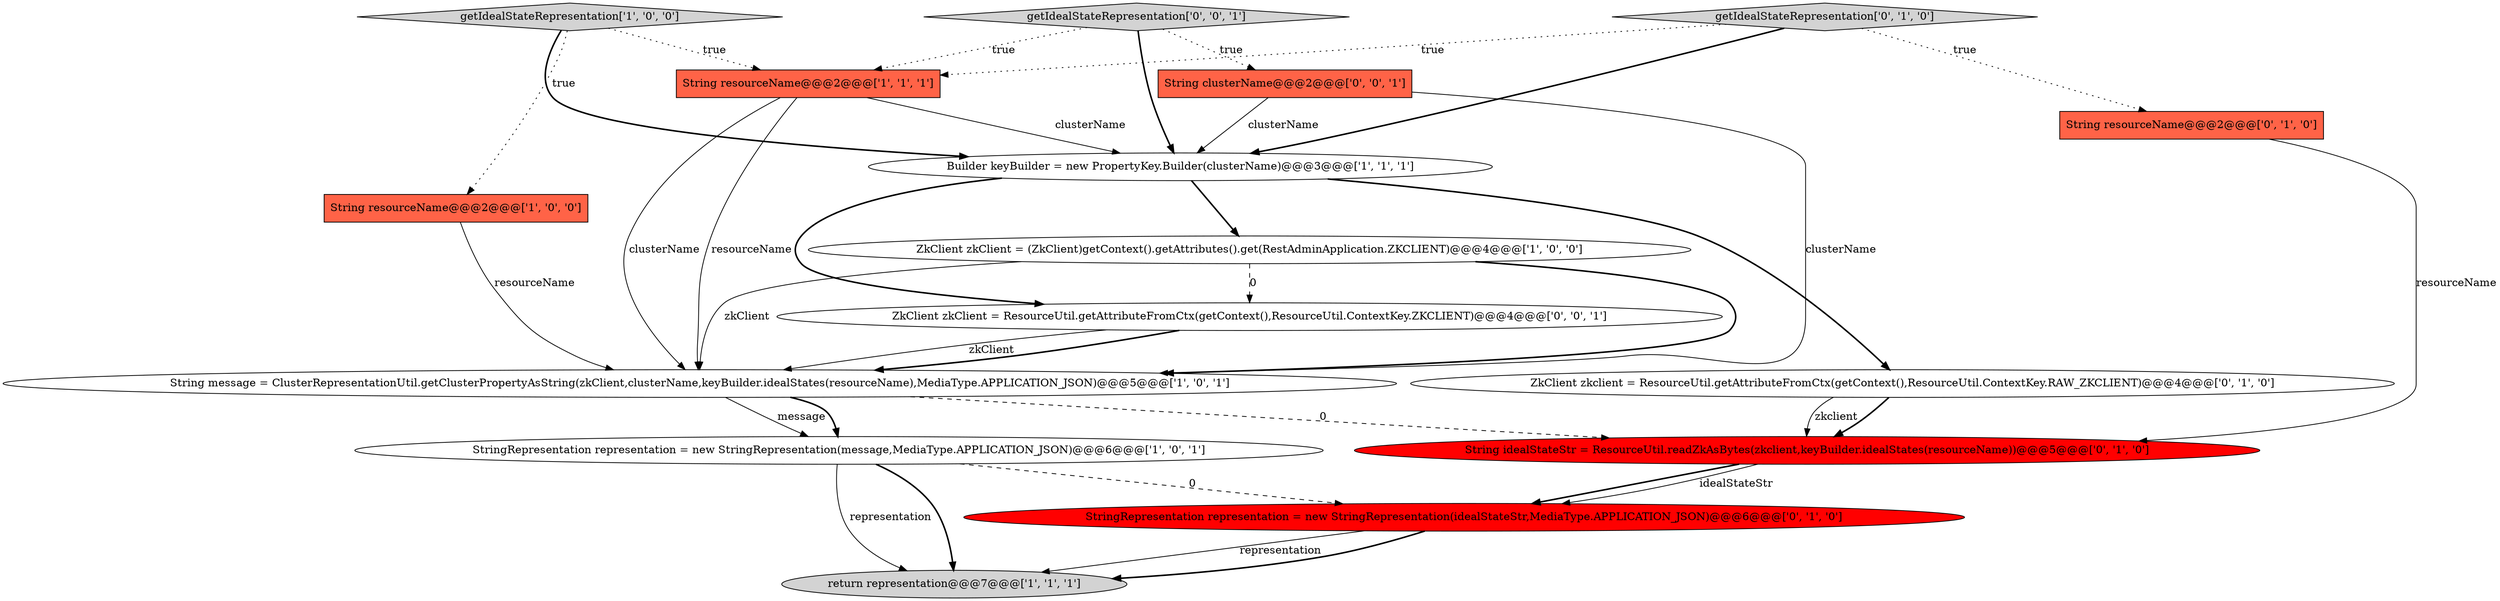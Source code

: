 digraph {
7 [style = filled, label = "getIdealStateRepresentation['1', '0', '0']", fillcolor = lightgray, shape = diamond image = "AAA0AAABBB1BBB"];
13 [style = filled, label = "ZkClient zkClient = ResourceUtil.getAttributeFromCtx(getContext(),ResourceUtil.ContextKey.ZKCLIENT)@@@4@@@['0', '0', '1']", fillcolor = white, shape = ellipse image = "AAA0AAABBB3BBB"];
6 [style = filled, label = "Builder keyBuilder = new PropertyKey.Builder(clusterName)@@@3@@@['1', '1', '1']", fillcolor = white, shape = ellipse image = "AAA0AAABBB1BBB"];
1 [style = filled, label = "String resourceName@@@2@@@['1', '1', '1']", fillcolor = tomato, shape = box image = "AAA0AAABBB1BBB"];
3 [style = filled, label = "ZkClient zkClient = (ZkClient)getContext().getAttributes().get(RestAdminApplication.ZKCLIENT)@@@4@@@['1', '0', '0']", fillcolor = white, shape = ellipse image = "AAA0AAABBB1BBB"];
9 [style = filled, label = "StringRepresentation representation = new StringRepresentation(idealStateStr,MediaType.APPLICATION_JSON)@@@6@@@['0', '1', '0']", fillcolor = red, shape = ellipse image = "AAA1AAABBB2BBB"];
11 [style = filled, label = "ZkClient zkclient = ResourceUtil.getAttributeFromCtx(getContext(),ResourceUtil.ContextKey.RAW_ZKCLIENT)@@@4@@@['0', '1', '0']", fillcolor = white, shape = ellipse image = "AAA0AAABBB2BBB"];
15 [style = filled, label = "String clusterName@@@2@@@['0', '0', '1']", fillcolor = tomato, shape = box image = "AAA0AAABBB3BBB"];
0 [style = filled, label = "String resourceName@@@2@@@['1', '0', '0']", fillcolor = tomato, shape = box image = "AAA0AAABBB1BBB"];
8 [style = filled, label = "String idealStateStr = ResourceUtil.readZkAsBytes(zkclient,keyBuilder.idealStates(resourceName))@@@5@@@['0', '1', '0']", fillcolor = red, shape = ellipse image = "AAA1AAABBB2BBB"];
12 [style = filled, label = "getIdealStateRepresentation['0', '1', '0']", fillcolor = lightgray, shape = diamond image = "AAA0AAABBB2BBB"];
2 [style = filled, label = "String message = ClusterRepresentationUtil.getClusterPropertyAsString(zkClient,clusterName,keyBuilder.idealStates(resourceName),MediaType.APPLICATION_JSON)@@@5@@@['1', '0', '1']", fillcolor = white, shape = ellipse image = "AAA0AAABBB1BBB"];
5 [style = filled, label = "return representation@@@7@@@['1', '1', '1']", fillcolor = lightgray, shape = ellipse image = "AAA0AAABBB1BBB"];
4 [style = filled, label = "StringRepresentation representation = new StringRepresentation(message,MediaType.APPLICATION_JSON)@@@6@@@['1', '0', '1']", fillcolor = white, shape = ellipse image = "AAA0AAABBB1BBB"];
14 [style = filled, label = "getIdealStateRepresentation['0', '0', '1']", fillcolor = lightgray, shape = diamond image = "AAA0AAABBB3BBB"];
10 [style = filled, label = "String resourceName@@@2@@@['0', '1', '0']", fillcolor = tomato, shape = box image = "AAA0AAABBB2BBB"];
1->2 [style = solid, label="resourceName"];
1->2 [style = solid, label="clusterName"];
4->5 [style = solid, label="representation"];
6->3 [style = bold, label=""];
9->5 [style = solid, label="representation"];
15->2 [style = solid, label="clusterName"];
2->4 [style = solid, label="message"];
15->6 [style = solid, label="clusterName"];
10->8 [style = solid, label="resourceName"];
12->1 [style = dotted, label="true"];
7->0 [style = dotted, label="true"];
3->13 [style = dashed, label="0"];
12->6 [style = bold, label=""];
3->2 [style = solid, label="zkClient"];
2->4 [style = bold, label=""];
13->2 [style = solid, label="zkClient"];
2->8 [style = dashed, label="0"];
4->9 [style = dashed, label="0"];
14->15 [style = dotted, label="true"];
11->8 [style = solid, label="zkclient"];
3->2 [style = bold, label=""];
12->10 [style = dotted, label="true"];
1->6 [style = solid, label="clusterName"];
6->11 [style = bold, label=""];
6->13 [style = bold, label=""];
7->6 [style = bold, label=""];
0->2 [style = solid, label="resourceName"];
8->9 [style = bold, label=""];
9->5 [style = bold, label=""];
11->8 [style = bold, label=""];
8->9 [style = solid, label="idealStateStr"];
14->1 [style = dotted, label="true"];
7->1 [style = dotted, label="true"];
4->5 [style = bold, label=""];
14->6 [style = bold, label=""];
13->2 [style = bold, label=""];
}
